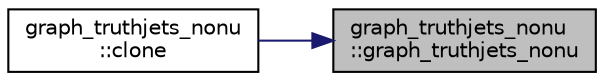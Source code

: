 digraph "graph_truthjets_nonu::graph_truthjets_nonu"
{
 // INTERACTIVE_SVG=YES
 // LATEX_PDF_SIZE
  edge [fontname="Helvetica",fontsize="10",labelfontname="Helvetica",labelfontsize="10"];
  node [fontname="Helvetica",fontsize="10",shape=record];
  rankdir="RL";
  Node1 [label="graph_truthjets_nonu\l::graph_truthjets_nonu",height=0.2,width=0.4,color="black", fillcolor="grey75", style="filled", fontcolor="black",tooltip=" "];
  Node1 -> Node2 [dir="back",color="midnightblue",fontsize="10",style="solid",fontname="Helvetica"];
  Node2 [label="graph_truthjets_nonu\l::clone",height=0.2,width=0.4,color="black", fillcolor="white", style="filled",URL="$classgraph__truthjets__nonu.html#a42dc4df32ba6e65c9164d10df6729d5f",tooltip=" "];
}
